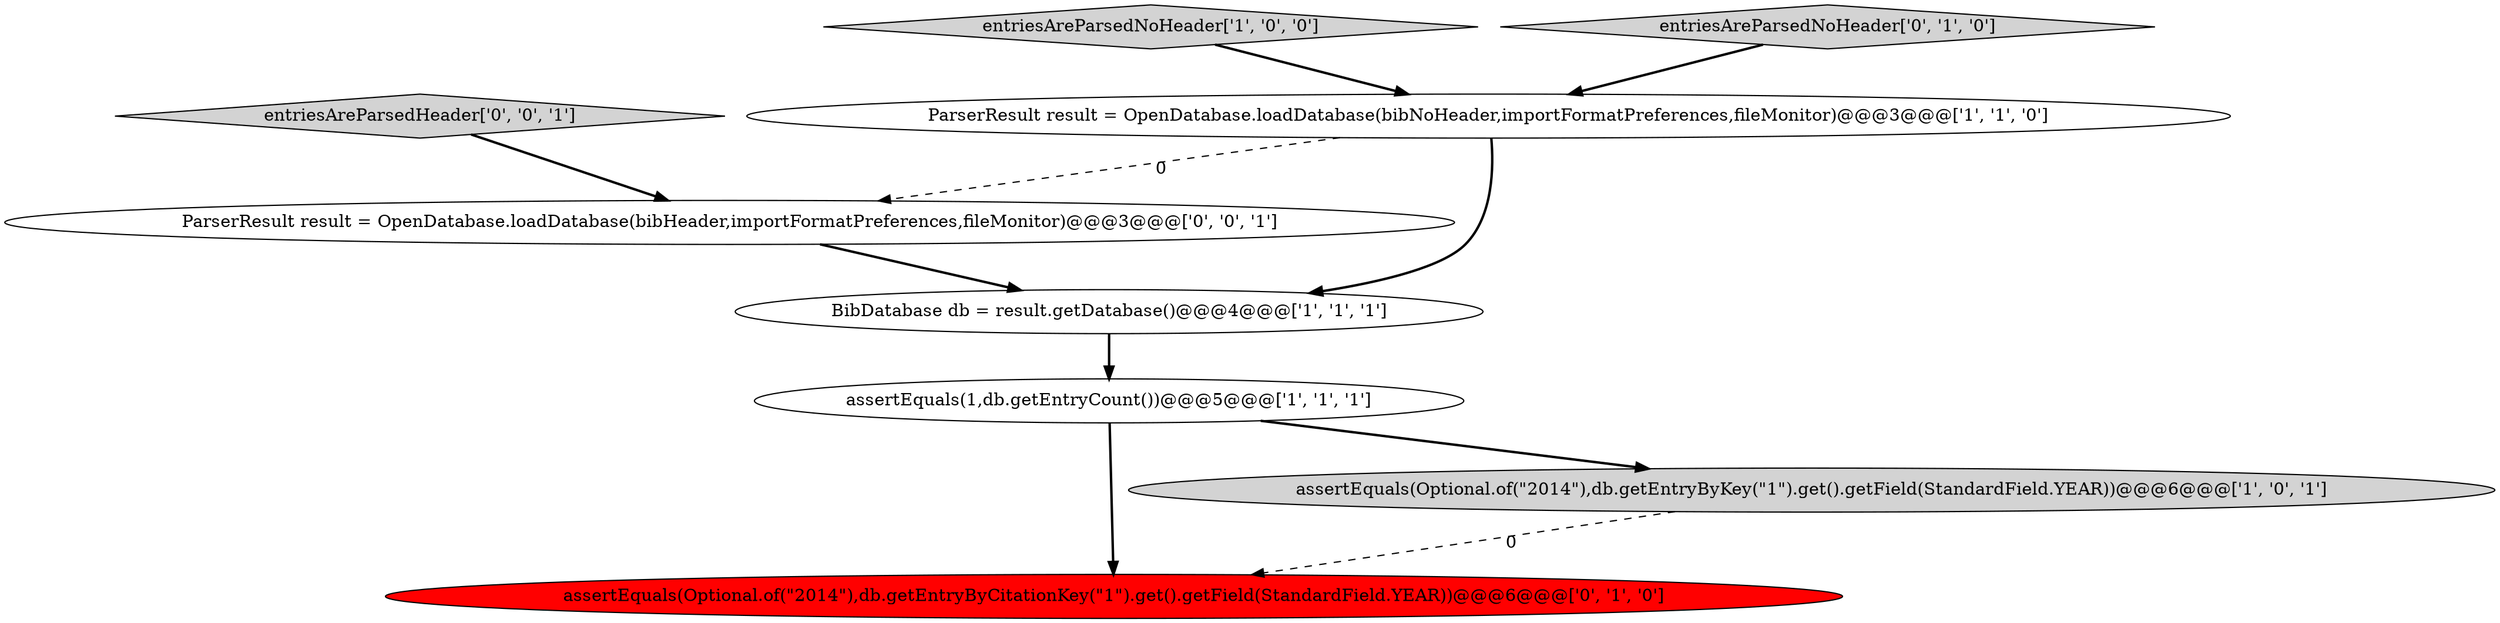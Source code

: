 digraph {
4 [style = filled, label = "assertEquals(1,db.getEntryCount())@@@5@@@['1', '1', '1']", fillcolor = white, shape = ellipse image = "AAA0AAABBB1BBB"];
1 [style = filled, label = "ParserResult result = OpenDatabase.loadDatabase(bibNoHeader,importFormatPreferences,fileMonitor)@@@3@@@['1', '1', '0']", fillcolor = white, shape = ellipse image = "AAA0AAABBB1BBB"];
3 [style = filled, label = "entriesAreParsedNoHeader['1', '0', '0']", fillcolor = lightgray, shape = diamond image = "AAA0AAABBB1BBB"];
7 [style = filled, label = "ParserResult result = OpenDatabase.loadDatabase(bibHeader,importFormatPreferences,fileMonitor)@@@3@@@['0', '0', '1']", fillcolor = white, shape = ellipse image = "AAA0AAABBB3BBB"];
6 [style = filled, label = "assertEquals(Optional.of(\"2014\"),db.getEntryByCitationKey(\"1\").get().getField(StandardField.YEAR))@@@6@@@['0', '1', '0']", fillcolor = red, shape = ellipse image = "AAA1AAABBB2BBB"];
5 [style = filled, label = "entriesAreParsedNoHeader['0', '1', '0']", fillcolor = lightgray, shape = diamond image = "AAA0AAABBB2BBB"];
2 [style = filled, label = "assertEquals(Optional.of(\"2014\"),db.getEntryByKey(\"1\").get().getField(StandardField.YEAR))@@@6@@@['1', '0', '1']", fillcolor = lightgray, shape = ellipse image = "AAA0AAABBB1BBB"];
8 [style = filled, label = "entriesAreParsedHeader['0', '0', '1']", fillcolor = lightgray, shape = diamond image = "AAA0AAABBB3BBB"];
0 [style = filled, label = "BibDatabase db = result.getDatabase()@@@4@@@['1', '1', '1']", fillcolor = white, shape = ellipse image = "AAA0AAABBB1BBB"];
5->1 [style = bold, label=""];
7->0 [style = bold, label=""];
1->0 [style = bold, label=""];
4->2 [style = bold, label=""];
1->7 [style = dashed, label="0"];
3->1 [style = bold, label=""];
0->4 [style = bold, label=""];
4->6 [style = bold, label=""];
8->7 [style = bold, label=""];
2->6 [style = dashed, label="0"];
}
